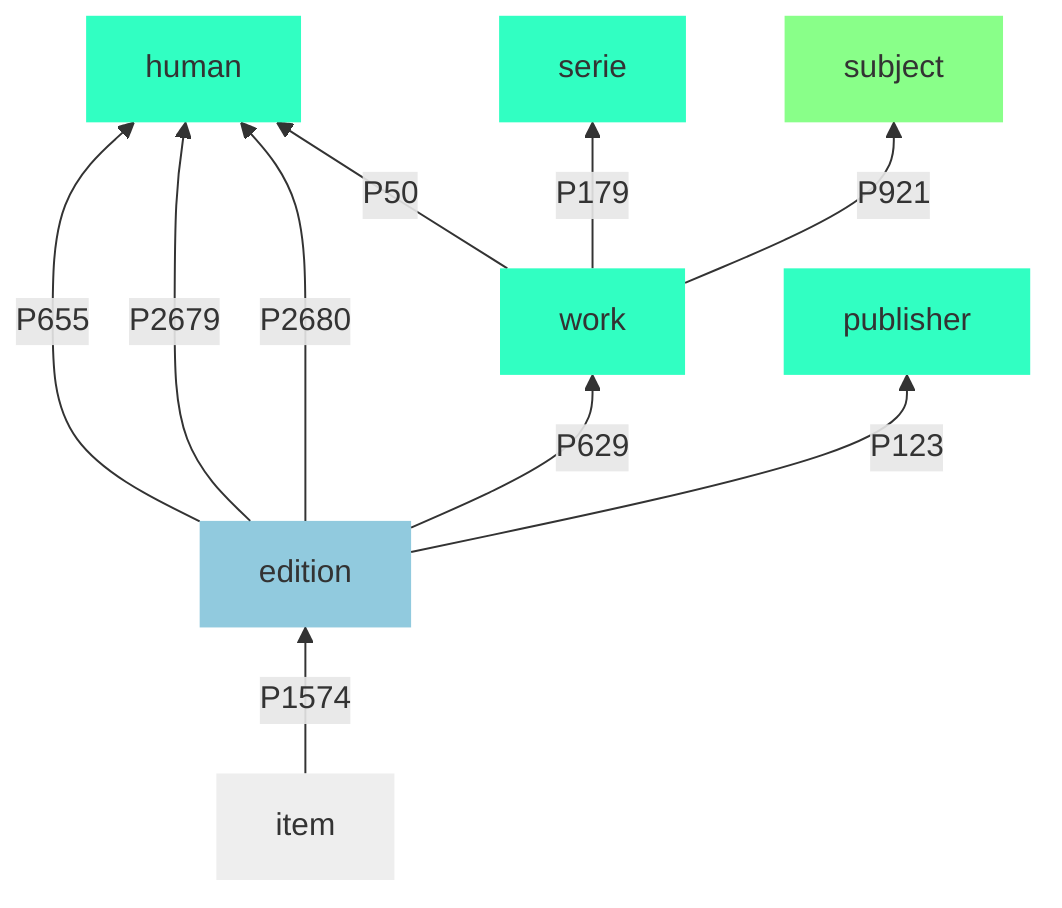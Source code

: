 graph BT

  work -->|P50| human
  work -->|P179| serie
  work -->|P921| subject
  edition -->|P655| human
  edition -->|P2679| human
  edition -->|P2680| human
  edition -->|P629| work
  edition -->|P123| publisher
  item -->|P1574| edition

  classDef wikidata fill:#22ff2288,stroke-width:0;
  classDef both fill:#31ffc2,stroke-width:0;
  classDef inventaire fill:#319cc288,stroke-width:0;
  classDef notanentity fill:#eee,stroke-width:0;

  class subject wikidata;
  class work,human,serie,publisher both;
  class edition inventaire;
  class item notanentity;